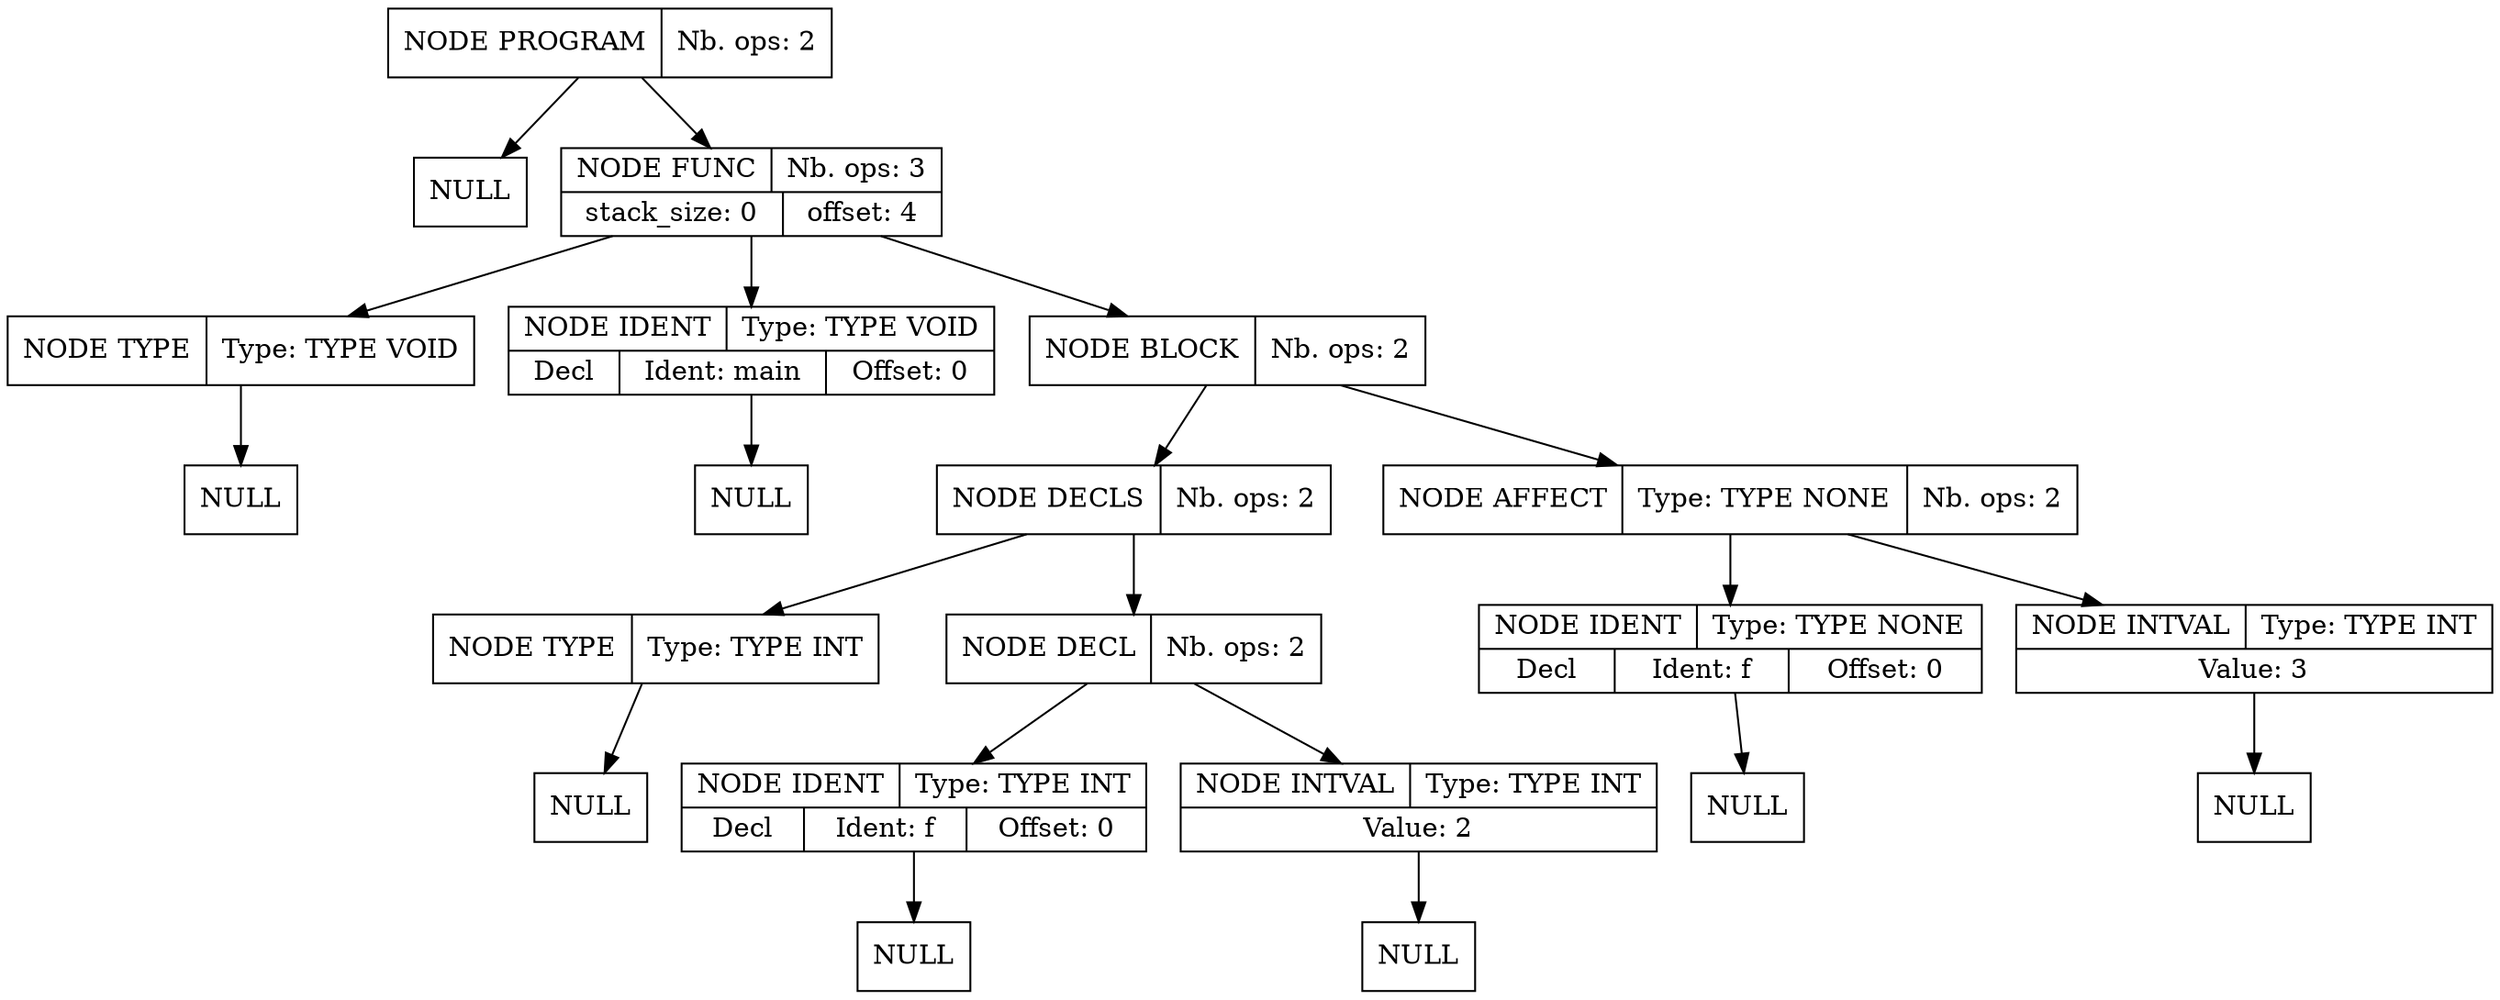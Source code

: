 digraph global_vars {
    N1 [shape=record, label="{{NODE PROGRAM|Nb. ops: 2}}"];
    N2 [shape=record, label="{{NULL}}"];
    edge[tailclip=true];
    N1 -> N2
    N3 [shape=record, label="{{NODE FUNC|Nb. ops: 3}|{stack_size: 0|offset: 4}}"];
    N4 [shape=record, label="{{NODE TYPE|Type: TYPE VOID}}"];
    N5 [shape=record, label="{{NULL}}"];
    edge[tailclip=true];
    N4 -> N5
    edge[tailclip=true];
    N3 -> N4
    N6 [shape=record, label="{{NODE IDENT|Type: TYPE VOID}|{<decl>Decl      |Ident: main|Offset: 0}}"];
    N7 [shape=record, label="{{NULL}}"];
    edge[tailclip=true];
    N6 -> N7
    edge[tailclip=true];
    N3 -> N6
    N8 [shape=record, label="{{NODE BLOCK|Nb. ops: 2}}"];
    N9 [shape=record, label="{{NODE DECLS|Nb. ops: 2}}"];
    N10 [shape=record, label="{{NODE TYPE|Type: TYPE INT}}"];
    N11 [shape=record, label="{{NULL}}"];
    edge[tailclip=true];
    N10 -> N11
    edge[tailclip=true];
    N9 -> N10
    N12 [shape=record, label="{{NODE DECL|Nb. ops: 2}}"];
    N13 [shape=record, label="{{NODE IDENT|Type: TYPE INT}|{<decl>Decl      |Ident: f|Offset: 0}}"];
    N14 [shape=record, label="{{NULL}}"];
    edge[tailclip=true];
    N13 -> N14
    edge[tailclip=true];
    N12 -> N13
    N15 [shape=record, label="{{NODE INTVAL|Type: TYPE INT}|{Value: 2}}"];
    N16 [shape=record, label="{{NULL}}"];
    edge[tailclip=true];
    N15 -> N16
    edge[tailclip=true];
    N12 -> N15
    edge[tailclip=true];
    N9 -> N12
    edge[tailclip=true];
    N8 -> N9
    N17 [shape=record, label="{{NODE AFFECT|Type: TYPE NONE|Nb. ops: 2}}"];
    N18 [shape=record, label="{{NODE IDENT|Type: TYPE NONE}|{<decl>Decl      |Ident: f|Offset: 0}}"];
    N19 [shape=record, label="{{NULL}}"];
    edge[tailclip=true];
    N18 -> N19
    edge[tailclip=true];
    N17 -> N18
    N20 [shape=record, label="{{NODE INTVAL|Type: TYPE INT}|{Value: 3}}"];
    N21 [shape=record, label="{{NULL}}"];
    edge[tailclip=true];
    N20 -> N21
    edge[tailclip=true];
    N17 -> N20
    edge[tailclip=true];
    N8 -> N17
    edge[tailclip=true];
    N3 -> N8
    edge[tailclip=true];
    N1 -> N3
}